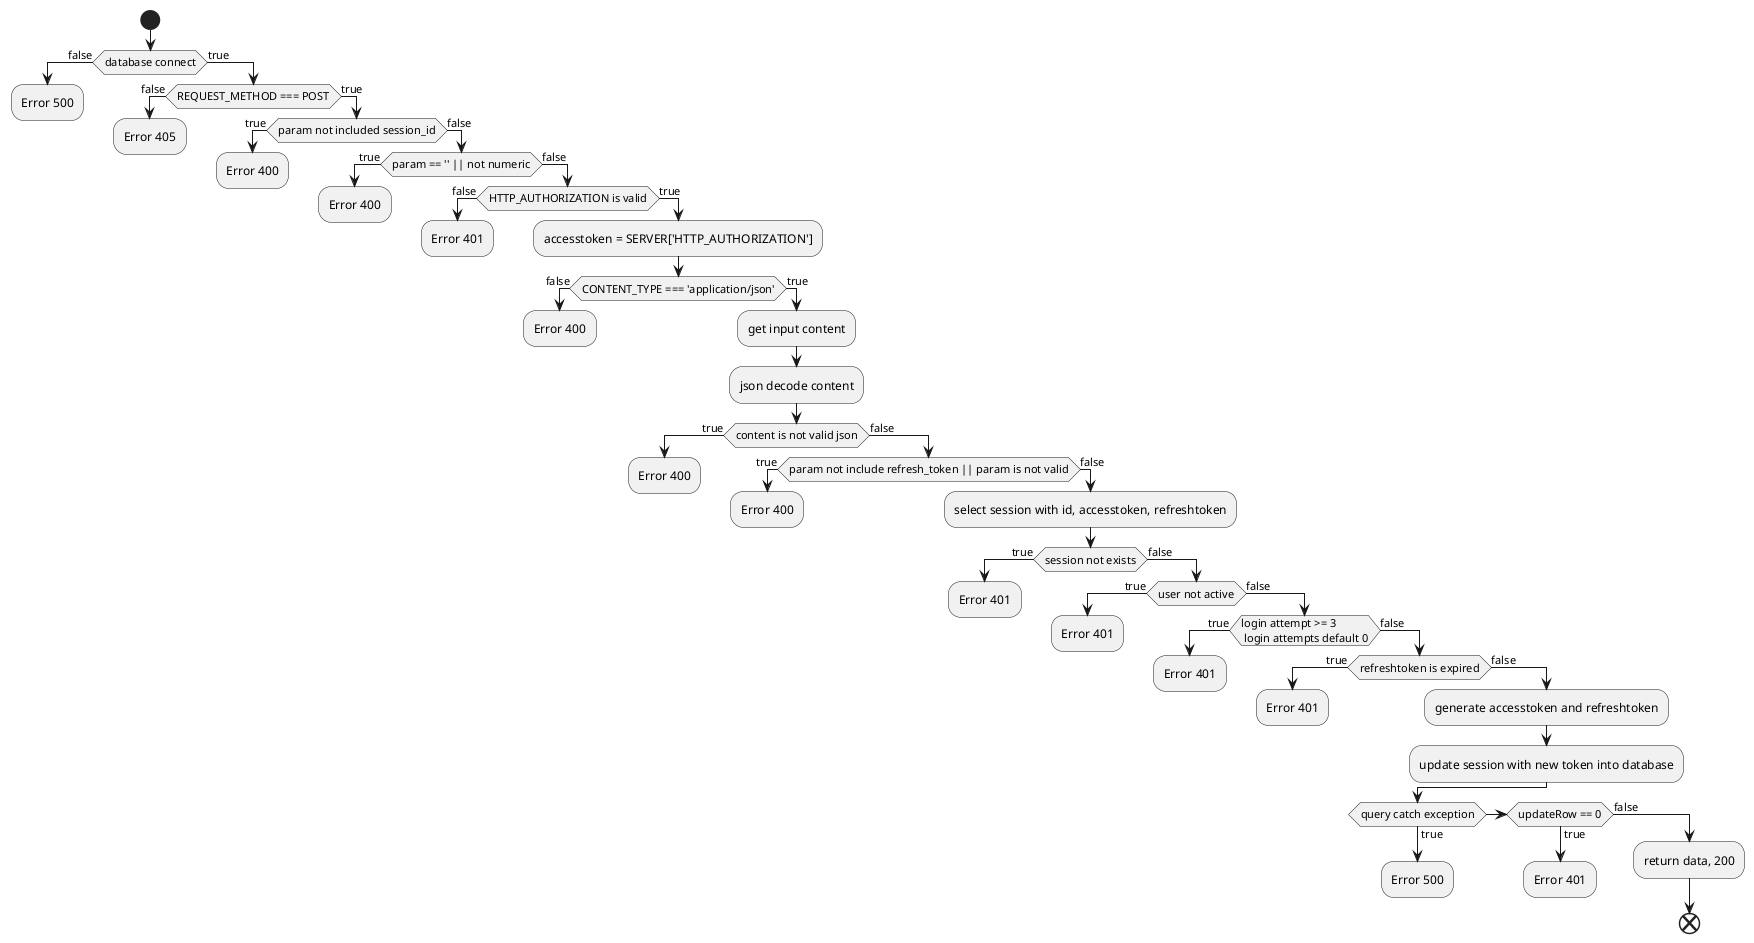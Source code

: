 @startuml
start
if(database connect) then (false)
  :Error 500;
  kill
else (true)
  if(REQUEST_METHOD === POST) then (false)
    :Error 405;
    kill
  else (true)
    if(param not included session_id) then (true)
      :Error 400;
      kill
    else (false)
      if(param == '' || not numeric) then (true)
        :Error 400;
        kill
      else (false)
        if(HTTP_AUTHORIZATION is valid) then (false)
          :Error 401;
          kill
        else (true)
          :accesstoken = SERVER['HTTP_AUTHORIZATION'];
          if(CONTENT_TYPE === 'application/json') then (false)
            :Error 400;
            kill
          else (true)
            :get input content;
            :json decode content;
            if(content is not valid json) then (true)
              :Error 400;
              kill
            else (false)
              if(param not include refresh_token || param is not valid) then (true)
                :Error 400;
                kill
              else (false)
                :select session with id, accesstoken, refreshtoken;
                if(session not exists) then (true)
                  :Error 401;
                  kill
                else (false)
                  if(user not active) then (true)
                    :Error 401;
                    kill
                  else (false)
                    if(login attempt >= 3 \n login attempts default 0) then (true)
                      :Error 401;
                      kill
                    else (false)
                      if(refreshtoken is expired) then (true)
                        :Error 401;
                        kill
                      else (false)
                        :generate accesstoken and refreshtoken;
                        :update session with new token into database;
                        if(query catch exception) then (true)
                          :Error 500;
                          kill
                        elseif (updateRow == 0) then (true)
                          :Error 401;
                          kill
                        else (false)
                          :return data, 200;
                          end
                    
@enduml
